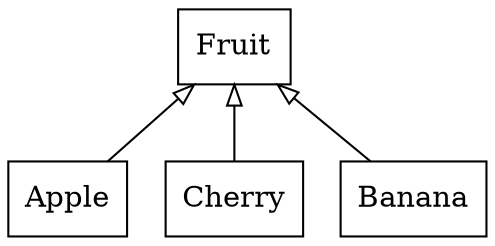 digraph {
        node [shape=record];

        Fruit -> {Apple, Cherry, Banana} [dir=back, arrowtail=empty]
}

